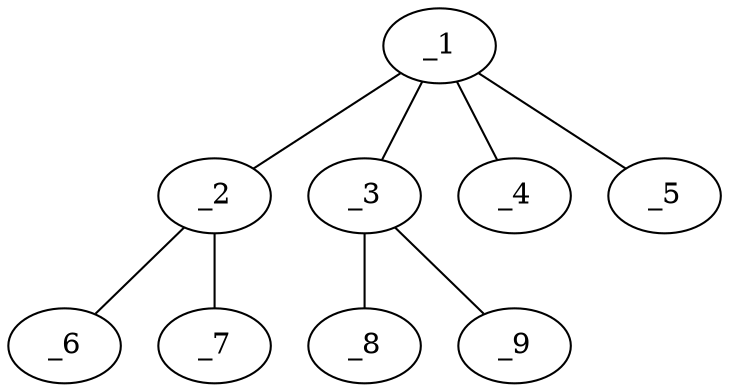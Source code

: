 graph molid81756 {
	_1	 [charge=0,
		chem=1,
		symbol="C  ",
		x="3.7321",
		y=0];
	_2	 [charge=0,
		chem=1,
		symbol="C  ",
		x="4.5981",
		y="0.5"];
	_1 -- _2	 [valence=1];
	_3	 [charge=0,
		chem=1,
		symbol="C  ",
		x="2.866",
		y="-0.5"];
	_1 -- _3	 [valence=1];
	_4	 [charge=0,
		chem=1,
		symbol="C  ",
		x="4.2321",
		y="-0.866"];
	_1 -- _4	 [valence=1];
	_5	 [charge=0,
		chem=22,
		symbol="F  ",
		x="3.2321",
		y="0.866"];
	_1 -- _5	 [valence=1];
	_6	 [charge=0,
		chem=4,
		symbol="N  ",
		x="5.4641",
		y=0];
	_2 -- _6	 [valence=1];
	_7	 [charge=0,
		chem=2,
		symbol="O  ",
		x="4.5981",
		y="1.5"];
	_2 -- _7	 [valence=2];
	_8	 [charge=0,
		chem=4,
		symbol="N  ",
		x=2,
		y=0];
	_3 -- _8	 [valence=1];
	_9	 [charge=0,
		chem=2,
		symbol="O  ",
		x="2.866",
		y="-1.5"];
	_3 -- _9	 [valence=2];
}

